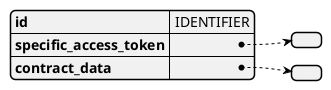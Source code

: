 @startjson
{
    "id": "IDENTIFIER",
    "specific_access_token": {
    },
    "contract_data": {}
}
@endjson

